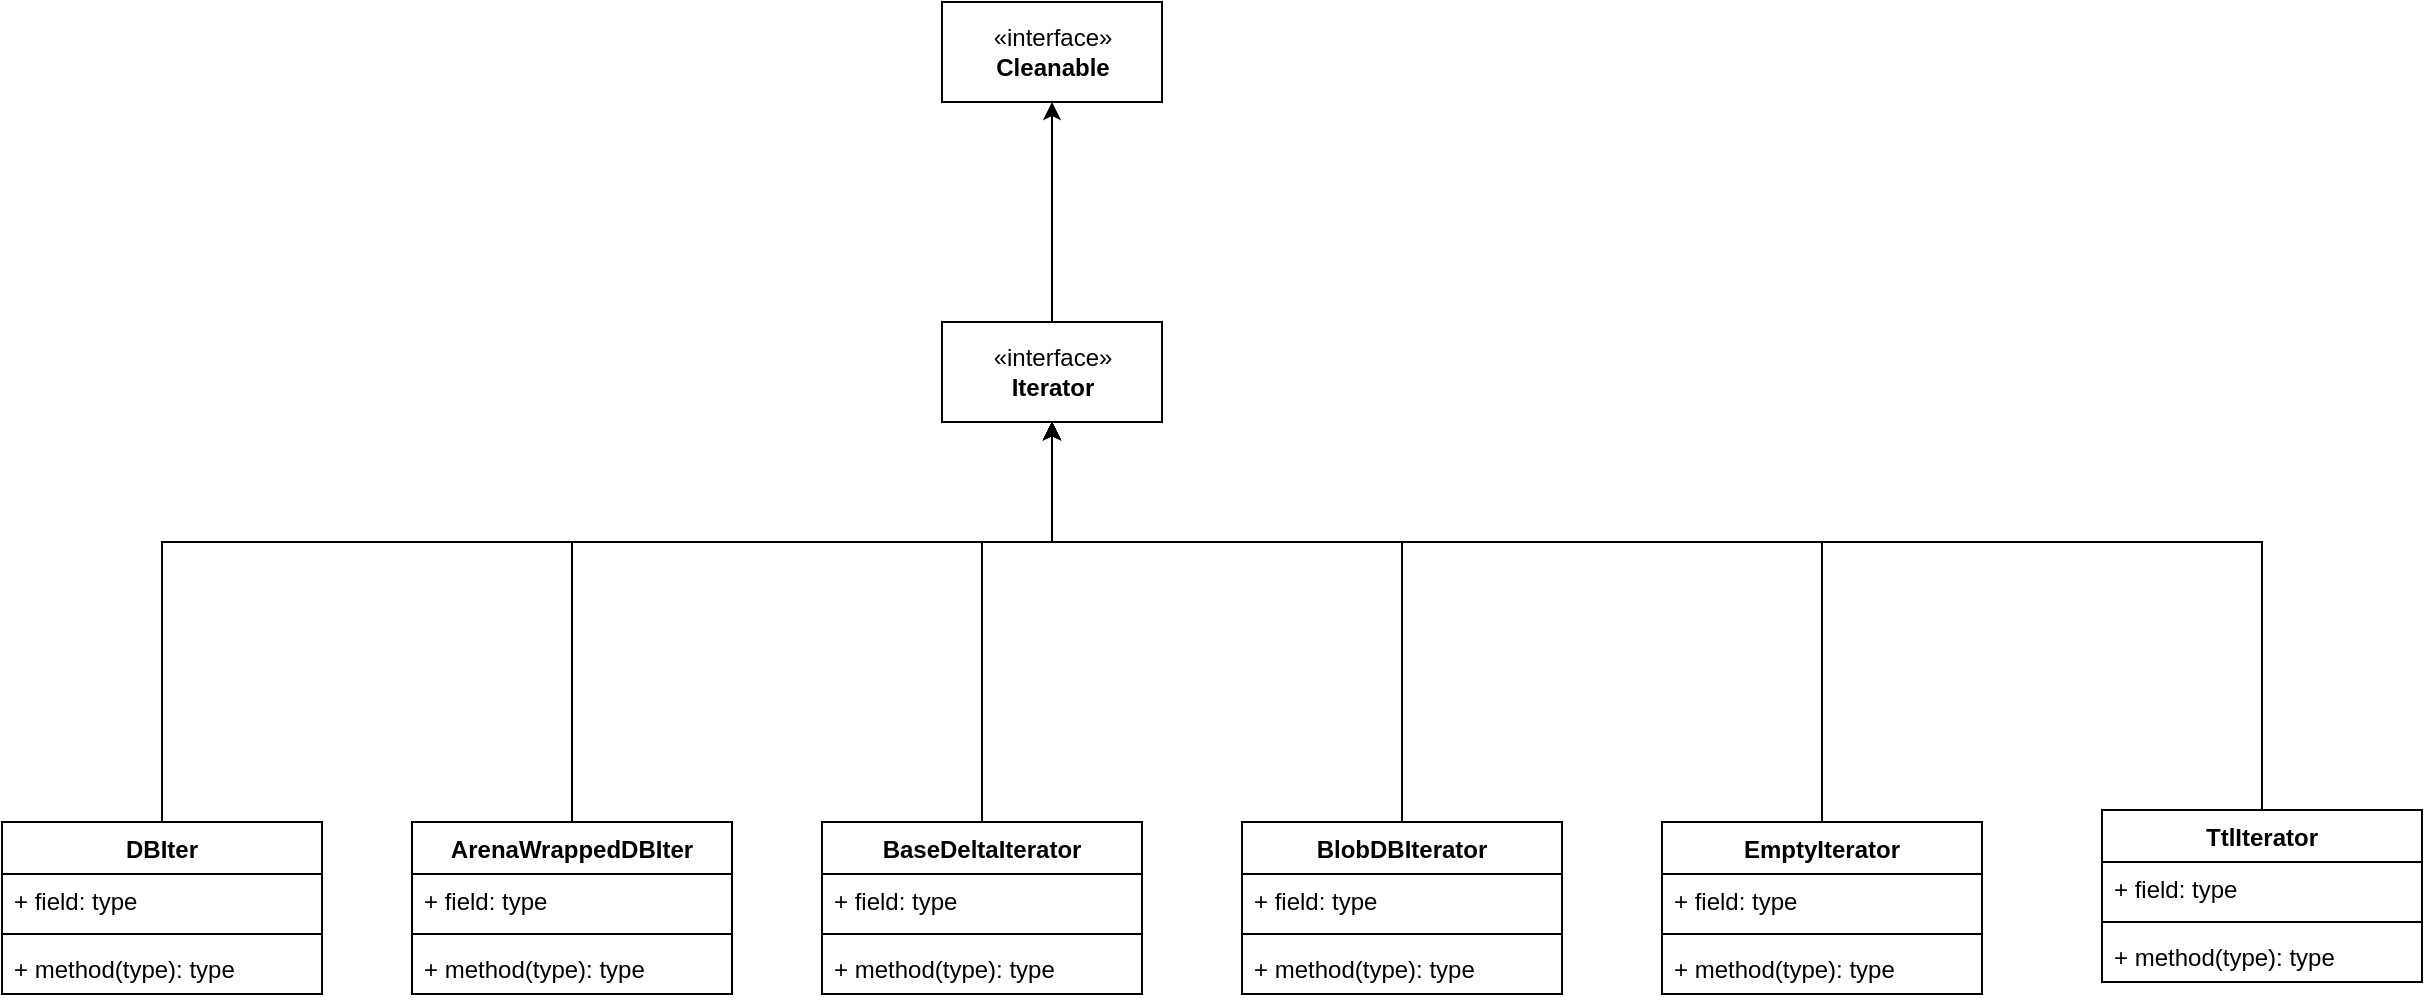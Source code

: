 <mxfile version="14.9.9" type="github">
  <diagram id="GQBJFWdZhHwUAC_HcrJz" name="第 1 页">
    <mxGraphModel dx="946" dy="614" grid="1" gridSize="10" guides="1" tooltips="1" connect="1" arrows="1" fold="1" page="1" pageScale="1" pageWidth="827" pageHeight="1169" math="0" shadow="0">
      <root>
        <mxCell id="0" />
        <mxCell id="1" parent="0" />
        <mxCell id="vPpFZw4Qu3JhdKEDfj88-1" value="«interface»&lt;br&gt;&lt;b&gt;Cleanable&lt;/b&gt;" style="html=1;" vertex="1" parent="1">
          <mxGeometry x="550" y="50" width="110" height="50" as="geometry" />
        </mxCell>
        <mxCell id="vPpFZw4Qu3JhdKEDfj88-3" style="edgeStyle=orthogonalEdgeStyle;rounded=0;orthogonalLoop=1;jettySize=auto;html=1;entryX=0.5;entryY=1;entryDx=0;entryDy=0;" edge="1" parent="1" source="vPpFZw4Qu3JhdKEDfj88-2" target="vPpFZw4Qu3JhdKEDfj88-1">
          <mxGeometry relative="1" as="geometry" />
        </mxCell>
        <mxCell id="vPpFZw4Qu3JhdKEDfj88-2" value="«interface»&lt;br&gt;&lt;b&gt;Iterator&lt;/b&gt;" style="html=1;" vertex="1" parent="1">
          <mxGeometry x="550" y="210" width="110" height="50" as="geometry" />
        </mxCell>
        <mxCell id="vPpFZw4Qu3JhdKEDfj88-28" style="edgeStyle=orthogonalEdgeStyle;rounded=0;orthogonalLoop=1;jettySize=auto;html=1;" edge="1" parent="1" source="vPpFZw4Qu3JhdKEDfj88-4" target="vPpFZw4Qu3JhdKEDfj88-2">
          <mxGeometry relative="1" as="geometry">
            <Array as="points">
              <mxPoint x="160" y="320" />
              <mxPoint x="605" y="320" />
            </Array>
          </mxGeometry>
        </mxCell>
        <mxCell id="vPpFZw4Qu3JhdKEDfj88-4" value="DBIter" style="swimlane;fontStyle=1;align=center;verticalAlign=top;childLayout=stackLayout;horizontal=1;startSize=26;horizontalStack=0;resizeParent=1;resizeParentMax=0;resizeLast=0;collapsible=1;marginBottom=0;" vertex="1" parent="1">
          <mxGeometry x="80" y="460" width="160" height="86" as="geometry" />
        </mxCell>
        <mxCell id="vPpFZw4Qu3JhdKEDfj88-5" value="+ field: type" style="text;strokeColor=none;fillColor=none;align=left;verticalAlign=top;spacingLeft=4;spacingRight=4;overflow=hidden;rotatable=0;points=[[0,0.5],[1,0.5]];portConstraint=eastwest;" vertex="1" parent="vPpFZw4Qu3JhdKEDfj88-4">
          <mxGeometry y="26" width="160" height="26" as="geometry" />
        </mxCell>
        <mxCell id="vPpFZw4Qu3JhdKEDfj88-6" value="" style="line;strokeWidth=1;fillColor=none;align=left;verticalAlign=middle;spacingTop=-1;spacingLeft=3;spacingRight=3;rotatable=0;labelPosition=right;points=[];portConstraint=eastwest;" vertex="1" parent="vPpFZw4Qu3JhdKEDfj88-4">
          <mxGeometry y="52" width="160" height="8" as="geometry" />
        </mxCell>
        <mxCell id="vPpFZw4Qu3JhdKEDfj88-7" value="+ method(type): type" style="text;strokeColor=none;fillColor=none;align=left;verticalAlign=top;spacingLeft=4;spacingRight=4;overflow=hidden;rotatable=0;points=[[0,0.5],[1,0.5]];portConstraint=eastwest;" vertex="1" parent="vPpFZw4Qu3JhdKEDfj88-4">
          <mxGeometry y="60" width="160" height="26" as="geometry" />
        </mxCell>
        <mxCell id="vPpFZw4Qu3JhdKEDfj88-29" style="edgeStyle=orthogonalEdgeStyle;rounded=0;orthogonalLoop=1;jettySize=auto;html=1;entryX=0.5;entryY=1;entryDx=0;entryDy=0;" edge="1" parent="1" source="vPpFZw4Qu3JhdKEDfj88-8" target="vPpFZw4Qu3JhdKEDfj88-2">
          <mxGeometry relative="1" as="geometry">
            <Array as="points">
              <mxPoint x="365" y="320" />
              <mxPoint x="605" y="320" />
            </Array>
          </mxGeometry>
        </mxCell>
        <mxCell id="vPpFZw4Qu3JhdKEDfj88-8" value="ArenaWrappedDBIter" style="swimlane;fontStyle=1;align=center;verticalAlign=top;childLayout=stackLayout;horizontal=1;startSize=26;horizontalStack=0;resizeParent=1;resizeParentMax=0;resizeLast=0;collapsible=1;marginBottom=0;" vertex="1" parent="1">
          <mxGeometry x="285" y="460" width="160" height="86" as="geometry" />
        </mxCell>
        <mxCell id="vPpFZw4Qu3JhdKEDfj88-9" value="+ field: type" style="text;strokeColor=none;fillColor=none;align=left;verticalAlign=top;spacingLeft=4;spacingRight=4;overflow=hidden;rotatable=0;points=[[0,0.5],[1,0.5]];portConstraint=eastwest;" vertex="1" parent="vPpFZw4Qu3JhdKEDfj88-8">
          <mxGeometry y="26" width="160" height="26" as="geometry" />
        </mxCell>
        <mxCell id="vPpFZw4Qu3JhdKEDfj88-10" value="" style="line;strokeWidth=1;fillColor=none;align=left;verticalAlign=middle;spacingTop=-1;spacingLeft=3;spacingRight=3;rotatable=0;labelPosition=right;points=[];portConstraint=eastwest;" vertex="1" parent="vPpFZw4Qu3JhdKEDfj88-8">
          <mxGeometry y="52" width="160" height="8" as="geometry" />
        </mxCell>
        <mxCell id="vPpFZw4Qu3JhdKEDfj88-11" value="+ method(type): type" style="text;strokeColor=none;fillColor=none;align=left;verticalAlign=top;spacingLeft=4;spacingRight=4;overflow=hidden;rotatable=0;points=[[0,0.5],[1,0.5]];portConstraint=eastwest;" vertex="1" parent="vPpFZw4Qu3JhdKEDfj88-8">
          <mxGeometry y="60" width="160" height="26" as="geometry" />
        </mxCell>
        <mxCell id="vPpFZw4Qu3JhdKEDfj88-30" style="edgeStyle=orthogonalEdgeStyle;rounded=0;orthogonalLoop=1;jettySize=auto;html=1;entryX=0.5;entryY=1;entryDx=0;entryDy=0;" edge="1" parent="1" source="vPpFZw4Qu3JhdKEDfj88-12" target="vPpFZw4Qu3JhdKEDfj88-2">
          <mxGeometry relative="1" as="geometry">
            <Array as="points">
              <mxPoint x="570" y="320" />
              <mxPoint x="605" y="320" />
            </Array>
          </mxGeometry>
        </mxCell>
        <mxCell id="vPpFZw4Qu3JhdKEDfj88-12" value="BaseDeltaIterator" style="swimlane;fontStyle=1;align=center;verticalAlign=top;childLayout=stackLayout;horizontal=1;startSize=26;horizontalStack=0;resizeParent=1;resizeParentMax=0;resizeLast=0;collapsible=1;marginBottom=0;" vertex="1" parent="1">
          <mxGeometry x="490" y="460" width="160" height="86" as="geometry" />
        </mxCell>
        <mxCell id="vPpFZw4Qu3JhdKEDfj88-13" value="+ field: type" style="text;strokeColor=none;fillColor=none;align=left;verticalAlign=top;spacingLeft=4;spacingRight=4;overflow=hidden;rotatable=0;points=[[0,0.5],[1,0.5]];portConstraint=eastwest;" vertex="1" parent="vPpFZw4Qu3JhdKEDfj88-12">
          <mxGeometry y="26" width="160" height="26" as="geometry" />
        </mxCell>
        <mxCell id="vPpFZw4Qu3JhdKEDfj88-14" value="" style="line;strokeWidth=1;fillColor=none;align=left;verticalAlign=middle;spacingTop=-1;spacingLeft=3;spacingRight=3;rotatable=0;labelPosition=right;points=[];portConstraint=eastwest;" vertex="1" parent="vPpFZw4Qu3JhdKEDfj88-12">
          <mxGeometry y="52" width="160" height="8" as="geometry" />
        </mxCell>
        <mxCell id="vPpFZw4Qu3JhdKEDfj88-15" value="+ method(type): type" style="text;strokeColor=none;fillColor=none;align=left;verticalAlign=top;spacingLeft=4;spacingRight=4;overflow=hidden;rotatable=0;points=[[0,0.5],[1,0.5]];portConstraint=eastwest;" vertex="1" parent="vPpFZw4Qu3JhdKEDfj88-12">
          <mxGeometry y="60" width="160" height="26" as="geometry" />
        </mxCell>
        <mxCell id="vPpFZw4Qu3JhdKEDfj88-31" style="edgeStyle=orthogonalEdgeStyle;rounded=0;orthogonalLoop=1;jettySize=auto;html=1;entryX=0.5;entryY=1;entryDx=0;entryDy=0;" edge="1" parent="1" source="vPpFZw4Qu3JhdKEDfj88-16" target="vPpFZw4Qu3JhdKEDfj88-2">
          <mxGeometry relative="1" as="geometry">
            <Array as="points">
              <mxPoint x="780" y="320" />
              <mxPoint x="605" y="320" />
            </Array>
          </mxGeometry>
        </mxCell>
        <mxCell id="vPpFZw4Qu3JhdKEDfj88-16" value="BlobDBIterator" style="swimlane;fontStyle=1;align=center;verticalAlign=top;childLayout=stackLayout;horizontal=1;startSize=26;horizontalStack=0;resizeParent=1;resizeParentMax=0;resizeLast=0;collapsible=1;marginBottom=0;" vertex="1" parent="1">
          <mxGeometry x="700" y="460" width="160" height="86" as="geometry" />
        </mxCell>
        <mxCell id="vPpFZw4Qu3JhdKEDfj88-17" value="+ field: type" style="text;strokeColor=none;fillColor=none;align=left;verticalAlign=top;spacingLeft=4;spacingRight=4;overflow=hidden;rotatable=0;points=[[0,0.5],[1,0.5]];portConstraint=eastwest;" vertex="1" parent="vPpFZw4Qu3JhdKEDfj88-16">
          <mxGeometry y="26" width="160" height="26" as="geometry" />
        </mxCell>
        <mxCell id="vPpFZw4Qu3JhdKEDfj88-18" value="" style="line;strokeWidth=1;fillColor=none;align=left;verticalAlign=middle;spacingTop=-1;spacingLeft=3;spacingRight=3;rotatable=0;labelPosition=right;points=[];portConstraint=eastwest;" vertex="1" parent="vPpFZw4Qu3JhdKEDfj88-16">
          <mxGeometry y="52" width="160" height="8" as="geometry" />
        </mxCell>
        <mxCell id="vPpFZw4Qu3JhdKEDfj88-19" value="+ method(type): type" style="text;strokeColor=none;fillColor=none;align=left;verticalAlign=top;spacingLeft=4;spacingRight=4;overflow=hidden;rotatable=0;points=[[0,0.5],[1,0.5]];portConstraint=eastwest;" vertex="1" parent="vPpFZw4Qu3JhdKEDfj88-16">
          <mxGeometry y="60" width="160" height="26" as="geometry" />
        </mxCell>
        <mxCell id="vPpFZw4Qu3JhdKEDfj88-32" style="edgeStyle=orthogonalEdgeStyle;rounded=0;orthogonalLoop=1;jettySize=auto;html=1;entryX=0.5;entryY=1;entryDx=0;entryDy=0;" edge="1" parent="1" source="vPpFZw4Qu3JhdKEDfj88-20" target="vPpFZw4Qu3JhdKEDfj88-2">
          <mxGeometry relative="1" as="geometry">
            <Array as="points">
              <mxPoint x="990" y="320" />
              <mxPoint x="605" y="320" />
            </Array>
          </mxGeometry>
        </mxCell>
        <mxCell id="vPpFZw4Qu3JhdKEDfj88-20" value="EmptyIterator" style="swimlane;fontStyle=1;align=center;verticalAlign=top;childLayout=stackLayout;horizontal=1;startSize=26;horizontalStack=0;resizeParent=1;resizeParentMax=0;resizeLast=0;collapsible=1;marginBottom=0;" vertex="1" parent="1">
          <mxGeometry x="910" y="460" width="160" height="86" as="geometry" />
        </mxCell>
        <mxCell id="vPpFZw4Qu3JhdKEDfj88-21" value="+ field: type" style="text;strokeColor=none;fillColor=none;align=left;verticalAlign=top;spacingLeft=4;spacingRight=4;overflow=hidden;rotatable=0;points=[[0,0.5],[1,0.5]];portConstraint=eastwest;" vertex="1" parent="vPpFZw4Qu3JhdKEDfj88-20">
          <mxGeometry y="26" width="160" height="26" as="geometry" />
        </mxCell>
        <mxCell id="vPpFZw4Qu3JhdKEDfj88-22" value="" style="line;strokeWidth=1;fillColor=none;align=left;verticalAlign=middle;spacingTop=-1;spacingLeft=3;spacingRight=3;rotatable=0;labelPosition=right;points=[];portConstraint=eastwest;" vertex="1" parent="vPpFZw4Qu3JhdKEDfj88-20">
          <mxGeometry y="52" width="160" height="8" as="geometry" />
        </mxCell>
        <mxCell id="vPpFZw4Qu3JhdKEDfj88-23" value="+ method(type): type" style="text;strokeColor=none;fillColor=none;align=left;verticalAlign=top;spacingLeft=4;spacingRight=4;overflow=hidden;rotatable=0;points=[[0,0.5],[1,0.5]];portConstraint=eastwest;" vertex="1" parent="vPpFZw4Qu3JhdKEDfj88-20">
          <mxGeometry y="60" width="160" height="26" as="geometry" />
        </mxCell>
        <mxCell id="vPpFZw4Qu3JhdKEDfj88-33" style="edgeStyle=orthogonalEdgeStyle;rounded=0;orthogonalLoop=1;jettySize=auto;html=1;entryX=0.5;entryY=1;entryDx=0;entryDy=0;" edge="1" parent="1" source="vPpFZw4Qu3JhdKEDfj88-24" target="vPpFZw4Qu3JhdKEDfj88-2">
          <mxGeometry relative="1" as="geometry">
            <Array as="points">
              <mxPoint x="1210" y="320" />
              <mxPoint x="605" y="320" />
            </Array>
          </mxGeometry>
        </mxCell>
        <mxCell id="vPpFZw4Qu3JhdKEDfj88-24" value="TtlIterator" style="swimlane;fontStyle=1;align=center;verticalAlign=top;childLayout=stackLayout;horizontal=1;startSize=26;horizontalStack=0;resizeParent=1;resizeParentMax=0;resizeLast=0;collapsible=1;marginBottom=0;" vertex="1" parent="1">
          <mxGeometry x="1130" y="454" width="160" height="86" as="geometry" />
        </mxCell>
        <mxCell id="vPpFZw4Qu3JhdKEDfj88-25" value="+ field: type" style="text;strokeColor=none;fillColor=none;align=left;verticalAlign=top;spacingLeft=4;spacingRight=4;overflow=hidden;rotatable=0;points=[[0,0.5],[1,0.5]];portConstraint=eastwest;" vertex="1" parent="vPpFZw4Qu3JhdKEDfj88-24">
          <mxGeometry y="26" width="160" height="26" as="geometry" />
        </mxCell>
        <mxCell id="vPpFZw4Qu3JhdKEDfj88-26" value="" style="line;strokeWidth=1;fillColor=none;align=left;verticalAlign=middle;spacingTop=-1;spacingLeft=3;spacingRight=3;rotatable=0;labelPosition=right;points=[];portConstraint=eastwest;" vertex="1" parent="vPpFZw4Qu3JhdKEDfj88-24">
          <mxGeometry y="52" width="160" height="8" as="geometry" />
        </mxCell>
        <mxCell id="vPpFZw4Qu3JhdKEDfj88-27" value="+ method(type): type" style="text;strokeColor=none;fillColor=none;align=left;verticalAlign=top;spacingLeft=4;spacingRight=4;overflow=hidden;rotatable=0;points=[[0,0.5],[1,0.5]];portConstraint=eastwest;" vertex="1" parent="vPpFZw4Qu3JhdKEDfj88-24">
          <mxGeometry y="60" width="160" height="26" as="geometry" />
        </mxCell>
      </root>
    </mxGraphModel>
  </diagram>
</mxfile>
